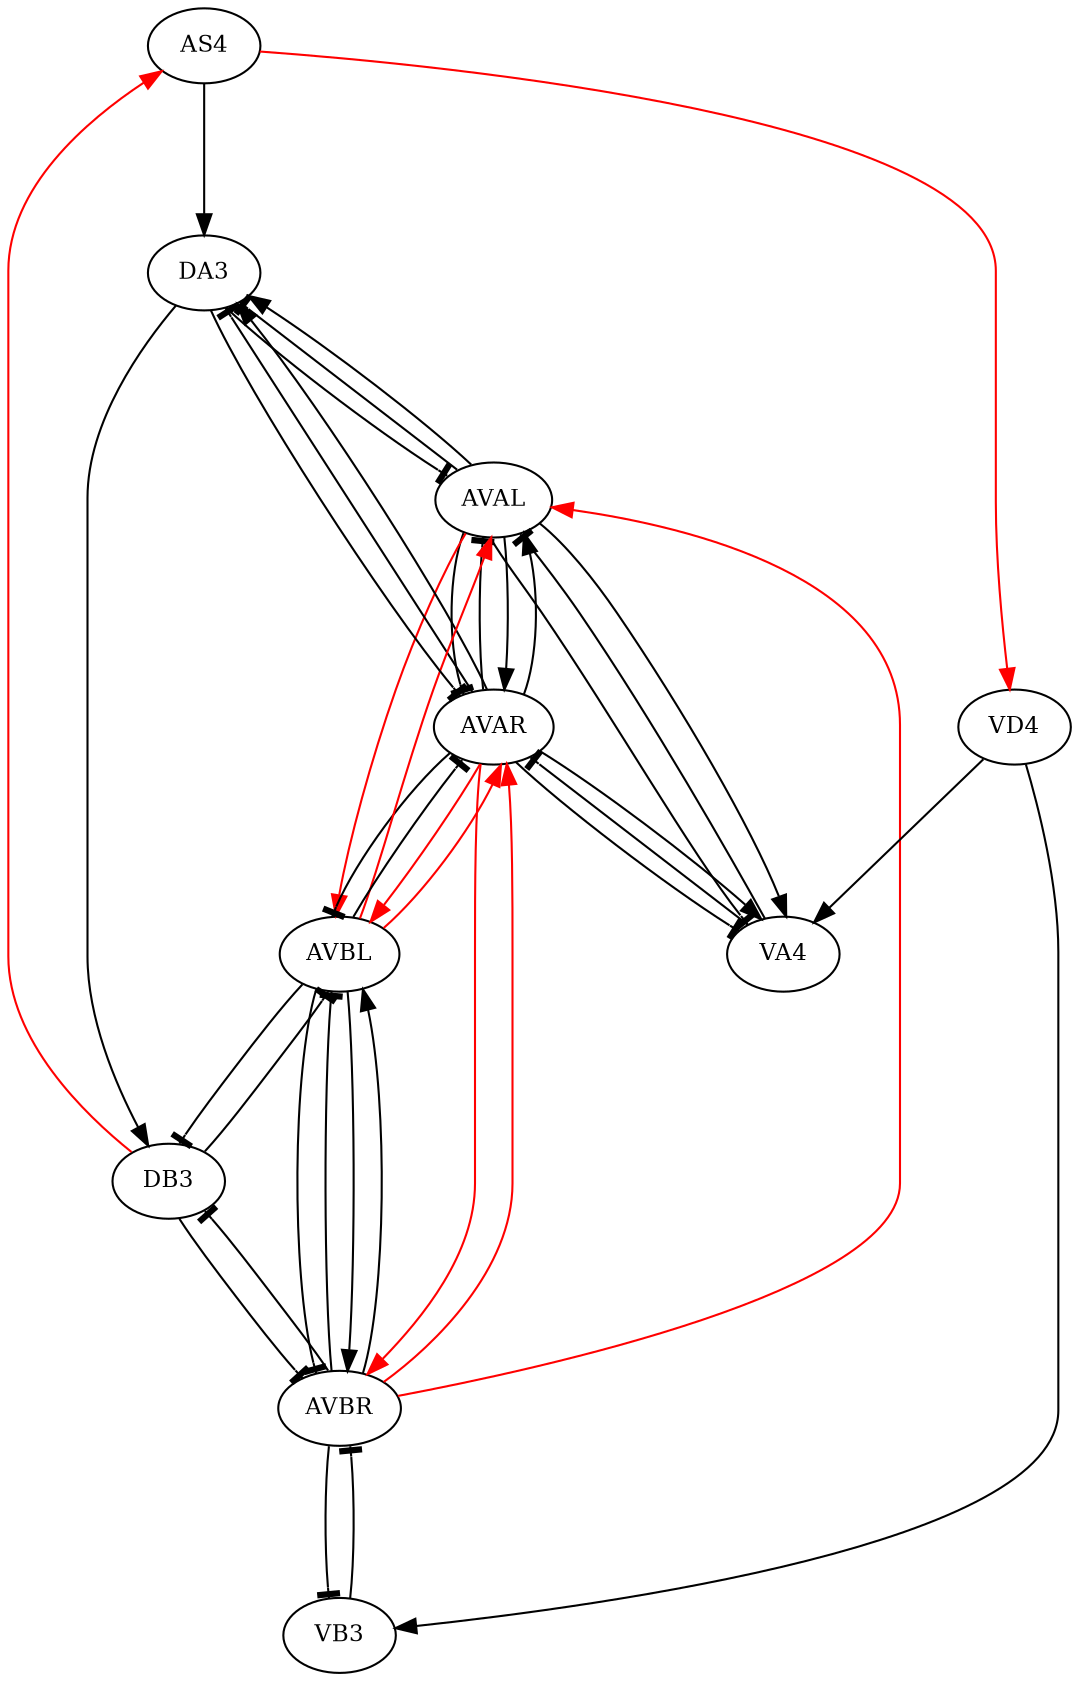 digraph exp {
node [fontsize=11]; AS4; AVAL; AVAR; AVBL; AVBR; DA3; DB3; VA4; VB3; VD4; 
AVAL -> AVAR [minlen=2 arrowhead="tee"];
AVAL -> DA3 [minlen=2 arrowhead="tee"];
AVAL -> VA4 [minlen=2 arrowhead="tee"];
AVAR -> AVAL [minlen=2 arrowhead="tee"];
AVAR -> AVBL [minlen=2 arrowhead="tee"];
AVAR -> DA3 [minlen=2 arrowhead="tee"];
AVAR -> VA4 [minlen=2 arrowhead="tee"];
AVBL -> AVAR [minlen=2 arrowhead="tee"];
AVBL -> AVBR [minlen=2 arrowhead="tee"];
AVBL -> DB3 [minlen=2 arrowhead="tee"];
AVBR -> AVBL [minlen=2 arrowhead="tee"];
AVBR -> DB3 [minlen=2 arrowhead="tee"];
AVBR -> VB3 [minlen=2 arrowhead="tee"];
DA3 -> AVAL [minlen=2 arrowhead="tee"];
DA3 -> AVAR [minlen=2 arrowhead="tee"];
DB3 -> AVBL [minlen=2 arrowhead="tee"];
DB3 -> AVBR [minlen=2 arrowhead="tee"];
VA4 -> AVAL [minlen=2 arrowhead="tee"];
VA4 -> AVAR [minlen=2 arrowhead="tee"];
VB3 -> AVBR [minlen=2 arrowhead="tee"];
AVAL -> AVAR [minlen=2];
AVAL -> AVBL [minlen=2 color=red];
AVAL -> DA3 [minlen=2];
AVAL -> VA4 [minlen=2];
AVAR -> AVAL [minlen=2];
AVAR -> AVBL [minlen=2 color=red];
AVAR -> AVBR [minlen=2 color=red];
AVAR -> DA3 [minlen=2];
AVAR -> VA4 [minlen=2];
AVBL -> AVAL [minlen=2 color=red];
AVBL -> AVAR [minlen=2 color=red];
AVBL -> AVBR [minlen=2];
AVBR -> AVAL [minlen=2 color=red];
AVBR -> AVAR [minlen=2 color=red];
AVBR -> AVBL [minlen=2];
DA3 -> DB3 [minlen=2];
DB3 -> AS4 [minlen=2 color=red];
AS4 -> DA3 [minlen=2];
AS4 -> VD4 [minlen=2 color=red];
VD4 -> VA4 [minlen=2];
VD4 -> VB3 [minlen=2];
splines=true;sep="+25,25";overlap=false
fontsize=12;
}